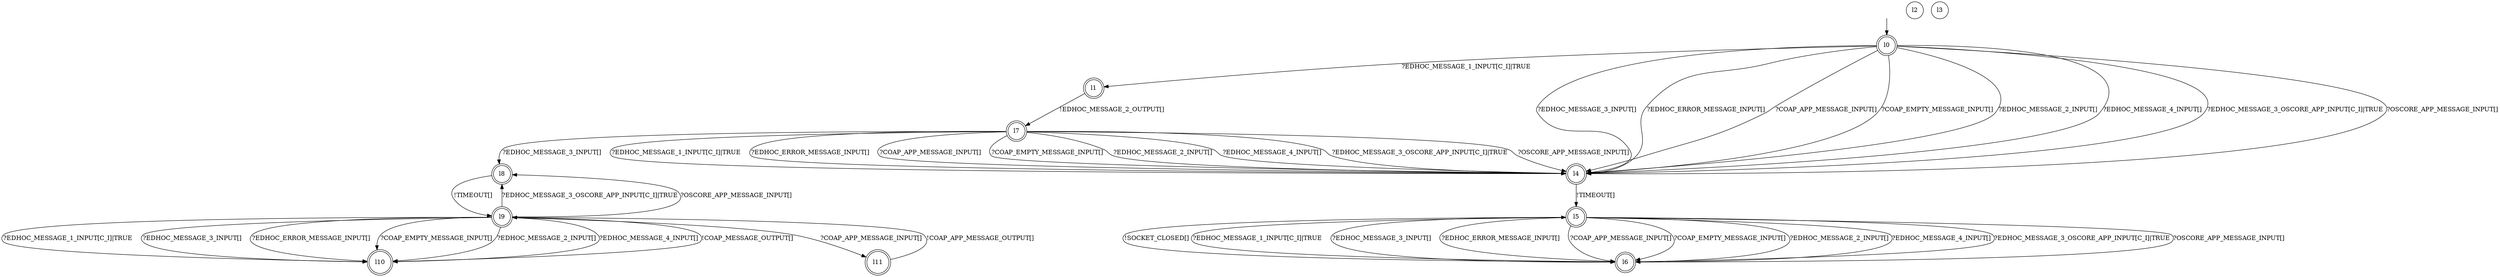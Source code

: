 digraph RA {
"" [shape=none,label=<>]
"l0" [shape=doublecircle]
"l1" [shape=doublecircle]
"l2" [shape=circle]
"l3" [shape=circle]
"l4" [shape=doublecircle]
"l5" [shape=doublecircle]
"l6" [shape=doublecircle]
"l7" [shape=doublecircle]
"l8" [shape=doublecircle]
"l9" [shape=doublecircle]
"l10" [shape=doublecircle]
"l11" [shape=doublecircle]
"" -> "l0"
"l0" -> "l1" [label=<?EDHOC_MESSAGE_1_INPUT[C_I]|TRUE>]
"l0" -> "l4" [label=<?EDHOC_MESSAGE_3_INPUT[]>]
"l0" -> "l4" [label=<?EDHOC_ERROR_MESSAGE_INPUT[]>]
"l0" -> "l4" [label=<?COAP_APP_MESSAGE_INPUT[]>]
"l0" -> "l4" [label=<?COAP_EMPTY_MESSAGE_INPUT[]>]
"l0" -> "l4" [label=<?EDHOC_MESSAGE_2_INPUT[]>]
"l0" -> "l4" [label=<?EDHOC_MESSAGE_4_INPUT[]>]
"l0" -> "l4" [label=<?EDHOC_MESSAGE_3_OSCORE_APP_INPUT[C_I]|TRUE>]
"l0" -> "l4" [label=<?OSCORE_APP_MESSAGE_INPUT[]>]
"l1" -> "l7" [label=<!EDHOC_MESSAGE_2_OUTPUT[]>]
"l4" -> "l5" [label=<!TIMEOUT[]>]
"l5" -> "l6" [label=<?EDHOC_MESSAGE_1_INPUT[C_I]|TRUE>]
"l5" -> "l6" [label=<?EDHOC_MESSAGE_3_INPUT[]>]
"l5" -> "l6" [label=<?EDHOC_ERROR_MESSAGE_INPUT[]>]
"l5" -> "l6" [label=<?COAP_APP_MESSAGE_INPUT[]>]
"l5" -> "l6" [label=<?COAP_EMPTY_MESSAGE_INPUT[]>]
"l5" -> "l6" [label=<?EDHOC_MESSAGE_2_INPUT[]>]
"l5" -> "l6" [label=<?EDHOC_MESSAGE_4_INPUT[]>]
"l5" -> "l6" [label=<?EDHOC_MESSAGE_3_OSCORE_APP_INPUT[C_I]|TRUE>]
"l5" -> "l6" [label=<?OSCORE_APP_MESSAGE_INPUT[]>]
"l6" -> "l5" [label=<!SOCKET_CLOSED[]>]
"l7" -> "l4" [label=<?EDHOC_MESSAGE_1_INPUT[C_I]|TRUE>]
"l7" -> "l4" [label=<?EDHOC_ERROR_MESSAGE_INPUT[]>]
"l7" -> "l4" [label=<?COAP_APP_MESSAGE_INPUT[]>]
"l7" -> "l4" [label=<?COAP_EMPTY_MESSAGE_INPUT[]>]
"l7" -> "l4" [label=<?EDHOC_MESSAGE_2_INPUT[]>]
"l7" -> "l4" [label=<?EDHOC_MESSAGE_4_INPUT[]>]
"l7" -> "l4" [label=<?EDHOC_MESSAGE_3_OSCORE_APP_INPUT[C_I]|TRUE>]
"l7" -> "l4" [label=<?OSCORE_APP_MESSAGE_INPUT[]>]
"l7" -> "l8" [label=<?EDHOC_MESSAGE_3_INPUT[]>]
"l8" -> "l9" [label=<!TIMEOUT[]>]
"l9" -> "l8" [label=<?EDHOC_MESSAGE_3_OSCORE_APP_INPUT[C_I]|TRUE>]
"l9" -> "l8" [label=<?OSCORE_APP_MESSAGE_INPUT[]>]
"l9" -> "l10" [label=<?EDHOC_MESSAGE_1_INPUT[C_I]|TRUE>]
"l9" -> "l10" [label=<?EDHOC_MESSAGE_3_INPUT[]>]
"l9" -> "l10" [label=<?EDHOC_ERROR_MESSAGE_INPUT[]>]
"l9" -> "l10" [label=<?COAP_EMPTY_MESSAGE_INPUT[]>]
"l9" -> "l10" [label=<?EDHOC_MESSAGE_2_INPUT[]>]
"l9" -> "l10" [label=<?EDHOC_MESSAGE_4_INPUT[]>]
"l9" -> "l11" [label=<?COAP_APP_MESSAGE_INPUT[]>]
"l10" -> "l9" [label=<!COAP_MESSAGE_OUTPUT[]>]
"l11" -> "l9" [label=<!COAP_APP_MESSAGE_OUTPUT[]>]
}
